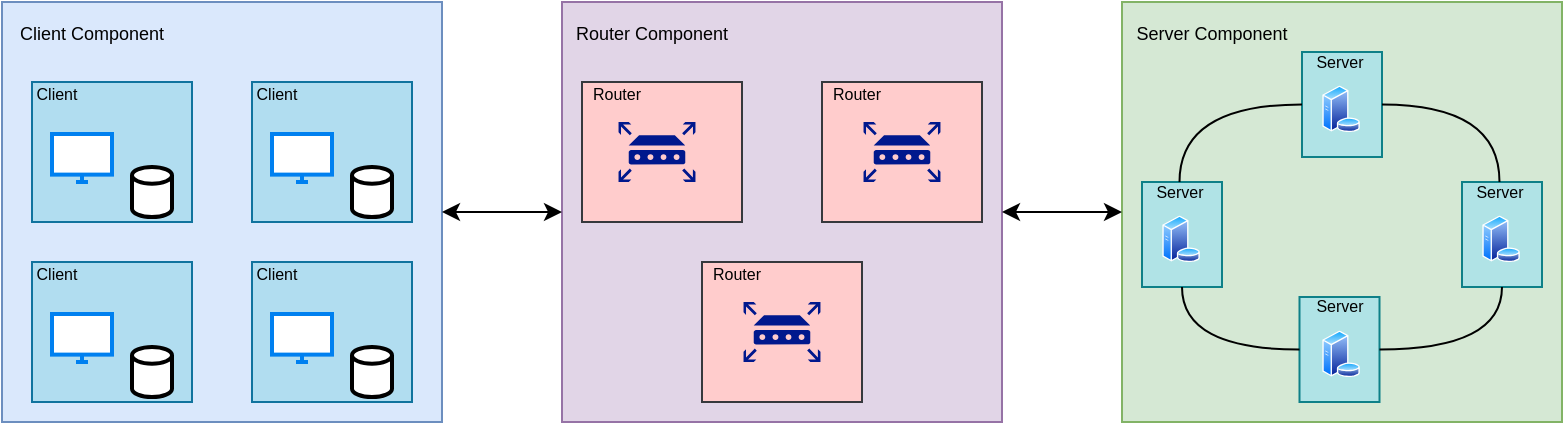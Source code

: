 <mxfile version="22.0.8" type="device">
  <diagram name="Página-1" id="5yYeRrq-S8MS-MT5Pz1-">
    <mxGraphModel dx="1060" dy="689" grid="1" gridSize="10" guides="1" tooltips="1" connect="1" arrows="1" fold="1" page="1" pageScale="1" pageWidth="827" pageHeight="130" math="0" shadow="0">
      <root>
        <mxCell id="0" />
        <mxCell id="1" parent="0" />
        <mxCell id="lgyd39TLqpP7tAcY2jis-1" value="" style="rounded=0;whiteSpace=wrap;html=1;fillColor=#dae8fc;strokeColor=#6c8ebf;" vertex="1" parent="1">
          <mxGeometry x="20" y="20" width="220" height="210" as="geometry" />
        </mxCell>
        <mxCell id="lgyd39TLqpP7tAcY2jis-2" value="&lt;font style=&quot;font-size: 9px;&quot;&gt;Client Component&lt;/font&gt;" style="text;html=1;strokeColor=none;fillColor=none;align=center;verticalAlign=middle;whiteSpace=wrap;rounded=0;" vertex="1" parent="1">
          <mxGeometry x="20" y="20" width="90" height="30" as="geometry" />
        </mxCell>
        <mxCell id="lgyd39TLqpP7tAcY2jis-11" value="" style="group" vertex="1" connectable="0" parent="1">
          <mxGeometry x="30" y="60" width="85" height="70" as="geometry" />
        </mxCell>
        <mxCell id="lgyd39TLqpP7tAcY2jis-4" value="" style="rounded=0;whiteSpace=wrap;html=1;fillColor=#b1ddf0;strokeColor=#10739e;" vertex="1" parent="lgyd39TLqpP7tAcY2jis-11">
          <mxGeometry x="5" width="80" height="70" as="geometry" />
        </mxCell>
        <mxCell id="lgyd39TLqpP7tAcY2jis-5" value="&lt;font style=&quot;font-size: 8px;&quot;&gt;Client&lt;/font&gt;" style="text;html=1;strokeColor=none;fillColor=none;align=center;verticalAlign=middle;whiteSpace=wrap;rounded=0;" vertex="1" parent="lgyd39TLqpP7tAcY2jis-11">
          <mxGeometry width="35" height="10" as="geometry" />
        </mxCell>
        <mxCell id="lgyd39TLqpP7tAcY2jis-6" value="" style="html=1;verticalLabelPosition=bottom;align=center;labelBackgroundColor=#ffffff;verticalAlign=top;strokeWidth=2;strokeColor=#0080F0;shadow=0;dashed=0;shape=mxgraph.ios7.icons.monitor;" vertex="1" parent="lgyd39TLqpP7tAcY2jis-11">
          <mxGeometry x="15" y="26" width="30" height="24" as="geometry" />
        </mxCell>
        <mxCell id="lgyd39TLqpP7tAcY2jis-9" value="" style="strokeWidth=2;html=1;shape=mxgraph.flowchart.database;whiteSpace=wrap;" vertex="1" parent="lgyd39TLqpP7tAcY2jis-11">
          <mxGeometry x="55" y="42.5" width="20" height="25" as="geometry" />
        </mxCell>
        <mxCell id="lgyd39TLqpP7tAcY2jis-17" value="" style="group" vertex="1" connectable="0" parent="1">
          <mxGeometry x="140" y="60" width="85" height="70" as="geometry" />
        </mxCell>
        <mxCell id="lgyd39TLqpP7tAcY2jis-18" value="" style="rounded=0;whiteSpace=wrap;html=1;fillColor=#b1ddf0;strokeColor=#10739e;" vertex="1" parent="lgyd39TLqpP7tAcY2jis-17">
          <mxGeometry x="5" width="80" height="70" as="geometry" />
        </mxCell>
        <mxCell id="lgyd39TLqpP7tAcY2jis-19" value="&lt;font style=&quot;font-size: 8px;&quot;&gt;Client&lt;/font&gt;" style="text;html=1;strokeColor=none;fillColor=none;align=center;verticalAlign=middle;whiteSpace=wrap;rounded=0;" vertex="1" parent="lgyd39TLqpP7tAcY2jis-17">
          <mxGeometry width="35" height="10" as="geometry" />
        </mxCell>
        <mxCell id="lgyd39TLqpP7tAcY2jis-20" value="" style="html=1;verticalLabelPosition=bottom;align=center;labelBackgroundColor=#ffffff;verticalAlign=top;strokeWidth=2;strokeColor=#0080F0;shadow=0;dashed=0;shape=mxgraph.ios7.icons.monitor;" vertex="1" parent="lgyd39TLqpP7tAcY2jis-17">
          <mxGeometry x="15" y="26" width="30" height="24" as="geometry" />
        </mxCell>
        <mxCell id="lgyd39TLqpP7tAcY2jis-21" value="" style="strokeWidth=2;html=1;shape=mxgraph.flowchart.database;whiteSpace=wrap;" vertex="1" parent="lgyd39TLqpP7tAcY2jis-17">
          <mxGeometry x="55" y="42.5" width="20" height="25" as="geometry" />
        </mxCell>
        <mxCell id="lgyd39TLqpP7tAcY2jis-22" value="" style="group" vertex="1" connectable="0" parent="1">
          <mxGeometry x="30" y="150" width="85" height="70" as="geometry" />
        </mxCell>
        <mxCell id="lgyd39TLqpP7tAcY2jis-23" value="" style="rounded=0;whiteSpace=wrap;html=1;fillColor=#b1ddf0;strokeColor=#10739e;" vertex="1" parent="lgyd39TLqpP7tAcY2jis-22">
          <mxGeometry x="5" width="80" height="70" as="geometry" />
        </mxCell>
        <mxCell id="lgyd39TLqpP7tAcY2jis-24" value="&lt;font style=&quot;font-size: 8px;&quot;&gt;Client&lt;/font&gt;" style="text;html=1;strokeColor=none;fillColor=none;align=center;verticalAlign=middle;whiteSpace=wrap;rounded=0;" vertex="1" parent="lgyd39TLqpP7tAcY2jis-22">
          <mxGeometry width="35" height="10" as="geometry" />
        </mxCell>
        <mxCell id="lgyd39TLqpP7tAcY2jis-25" value="" style="html=1;verticalLabelPosition=bottom;align=center;labelBackgroundColor=#ffffff;verticalAlign=top;strokeWidth=2;strokeColor=#0080F0;shadow=0;dashed=0;shape=mxgraph.ios7.icons.monitor;" vertex="1" parent="lgyd39TLqpP7tAcY2jis-22">
          <mxGeometry x="15" y="26" width="30" height="24" as="geometry" />
        </mxCell>
        <mxCell id="lgyd39TLqpP7tAcY2jis-26" value="" style="strokeWidth=2;html=1;shape=mxgraph.flowchart.database;whiteSpace=wrap;" vertex="1" parent="lgyd39TLqpP7tAcY2jis-22">
          <mxGeometry x="55" y="42.5" width="20" height="25" as="geometry" />
        </mxCell>
        <mxCell id="lgyd39TLqpP7tAcY2jis-27" value="" style="group" vertex="1" connectable="0" parent="1">
          <mxGeometry x="140" y="150" width="85" height="70" as="geometry" />
        </mxCell>
        <mxCell id="lgyd39TLqpP7tAcY2jis-28" value="" style="rounded=0;whiteSpace=wrap;html=1;fillColor=#b1ddf0;strokeColor=#10739e;" vertex="1" parent="lgyd39TLqpP7tAcY2jis-27">
          <mxGeometry x="5" width="80" height="70" as="geometry" />
        </mxCell>
        <mxCell id="lgyd39TLqpP7tAcY2jis-29" value="&lt;font style=&quot;font-size: 8px;&quot;&gt;Client&lt;/font&gt;" style="text;html=1;strokeColor=none;fillColor=none;align=center;verticalAlign=middle;whiteSpace=wrap;rounded=0;" vertex="1" parent="lgyd39TLqpP7tAcY2jis-27">
          <mxGeometry width="35" height="10" as="geometry" />
        </mxCell>
        <mxCell id="lgyd39TLqpP7tAcY2jis-30" value="" style="html=1;verticalLabelPosition=bottom;align=center;labelBackgroundColor=#ffffff;verticalAlign=top;strokeWidth=2;strokeColor=#0080F0;shadow=0;dashed=0;shape=mxgraph.ios7.icons.monitor;" vertex="1" parent="lgyd39TLqpP7tAcY2jis-27">
          <mxGeometry x="15" y="26" width="30" height="24" as="geometry" />
        </mxCell>
        <mxCell id="lgyd39TLqpP7tAcY2jis-31" value="" style="strokeWidth=2;html=1;shape=mxgraph.flowchart.database;whiteSpace=wrap;" vertex="1" parent="lgyd39TLqpP7tAcY2jis-27">
          <mxGeometry x="55" y="42.5" width="20" height="25" as="geometry" />
        </mxCell>
        <mxCell id="lgyd39TLqpP7tAcY2jis-34" value="" style="rounded=0;whiteSpace=wrap;html=1;fillColor=#e1d5e7;strokeColor=#9673a6;" vertex="1" parent="1">
          <mxGeometry x="300" y="20" width="220" height="210" as="geometry" />
        </mxCell>
        <mxCell id="lgyd39TLqpP7tAcY2jis-35" value="" style="rounded=0;whiteSpace=wrap;html=1;fillColor=#d5e8d4;strokeColor=#82b366;" vertex="1" parent="1">
          <mxGeometry x="580" y="20" width="220" height="210" as="geometry" />
        </mxCell>
        <mxCell id="lgyd39TLqpP7tAcY2jis-36" value="&lt;font style=&quot;font-size: 9px;&quot;&gt;Router Component&lt;/font&gt;" style="text;html=1;strokeColor=none;fillColor=none;align=center;verticalAlign=middle;whiteSpace=wrap;rounded=0;" vertex="1" parent="1">
          <mxGeometry x="300" y="20" width="90" height="30" as="geometry" />
        </mxCell>
        <mxCell id="lgyd39TLqpP7tAcY2jis-37" value="&lt;font style=&quot;font-size: 9px;&quot;&gt;Server Component&lt;/font&gt;" style="text;html=1;strokeColor=none;fillColor=none;align=center;verticalAlign=middle;whiteSpace=wrap;rounded=0;" vertex="1" parent="1">
          <mxGeometry x="580" y="20" width="90" height="30" as="geometry" />
        </mxCell>
        <mxCell id="lgyd39TLqpP7tAcY2jis-40" value="" style="group" vertex="1" connectable="0" parent="1">
          <mxGeometry x="305" y="60" width="85" height="70" as="geometry" />
        </mxCell>
        <mxCell id="lgyd39TLqpP7tAcY2jis-48" value="" style="group;fillColor=#fad9d5;strokeColor=#ae4132;" vertex="1" connectable="0" parent="lgyd39TLqpP7tAcY2jis-40">
          <mxGeometry x="5" width="80" height="70" as="geometry" />
        </mxCell>
        <mxCell id="lgyd39TLqpP7tAcY2jis-41" value="" style="rounded=0;whiteSpace=wrap;html=1;fillColor=#ffcccc;strokeColor=#36393d;" vertex="1" parent="lgyd39TLqpP7tAcY2jis-48">
          <mxGeometry width="80" height="70" as="geometry" />
        </mxCell>
        <mxCell id="lgyd39TLqpP7tAcY2jis-42" value="&lt;font style=&quot;font-size: 8px;&quot;&gt;Router&lt;br&gt;&lt;/font&gt;" style="text;html=1;strokeColor=none;fillColor=none;align=center;verticalAlign=middle;whiteSpace=wrap;rounded=0;" vertex="1" parent="lgyd39TLqpP7tAcY2jis-48">
          <mxGeometry width="35" height="10" as="geometry" />
        </mxCell>
        <mxCell id="lgyd39TLqpP7tAcY2jis-46" value="" style="sketch=0;aspect=fixed;pointerEvents=1;shadow=0;dashed=0;html=1;strokeColor=none;labelPosition=center;verticalLabelPosition=bottom;verticalAlign=top;align=center;fillColor=#00188D;shape=mxgraph.mscae.enterprise.router" vertex="1" parent="lgyd39TLqpP7tAcY2jis-40">
          <mxGeometry x="23.27" y="20" width="38.46" height="30" as="geometry" />
        </mxCell>
        <mxCell id="lgyd39TLqpP7tAcY2jis-51" value="" style="group;fillColor=#fad9d5;strokeColor=#ae4132;" vertex="1" connectable="0" parent="1">
          <mxGeometry x="430" y="60" width="80" height="70" as="geometry" />
        </mxCell>
        <mxCell id="lgyd39TLqpP7tAcY2jis-52" value="" style="rounded=0;whiteSpace=wrap;html=1;fillColor=#ffcccc;strokeColor=#36393d;" vertex="1" parent="lgyd39TLqpP7tAcY2jis-51">
          <mxGeometry width="80" height="70" as="geometry" />
        </mxCell>
        <mxCell id="lgyd39TLqpP7tAcY2jis-53" value="&lt;font style=&quot;font-size: 8px;&quot;&gt;Router&lt;br&gt;&lt;/font&gt;" style="text;html=1;strokeColor=none;fillColor=none;align=center;verticalAlign=middle;whiteSpace=wrap;rounded=0;" vertex="1" parent="lgyd39TLqpP7tAcY2jis-51">
          <mxGeometry width="35" height="10" as="geometry" />
        </mxCell>
        <mxCell id="lgyd39TLqpP7tAcY2jis-54" value="" style="sketch=0;aspect=fixed;pointerEvents=1;shadow=0;dashed=0;html=1;strokeColor=none;labelPosition=center;verticalLabelPosition=bottom;verticalAlign=top;align=center;fillColor=#00188D;shape=mxgraph.mscae.enterprise.router" vertex="1" parent="lgyd39TLqpP7tAcY2jis-51">
          <mxGeometry x="20.77" y="20" width="38.46" height="30" as="geometry" />
        </mxCell>
        <mxCell id="lgyd39TLqpP7tAcY2jis-56" value="" style="group;fillColor=#fad9d5;strokeColor=#ae4132;" vertex="1" connectable="0" parent="1">
          <mxGeometry x="370" y="150" width="80" height="70" as="geometry" />
        </mxCell>
        <mxCell id="lgyd39TLqpP7tAcY2jis-57" value="" style="rounded=0;whiteSpace=wrap;html=1;fillColor=#ffcccc;strokeColor=#36393d;" vertex="1" parent="lgyd39TLqpP7tAcY2jis-56">
          <mxGeometry width="80" height="70" as="geometry" />
        </mxCell>
        <mxCell id="lgyd39TLqpP7tAcY2jis-58" value="&lt;font style=&quot;font-size: 8px;&quot;&gt;Router&lt;br&gt;&lt;/font&gt;" style="text;html=1;strokeColor=none;fillColor=none;align=center;verticalAlign=middle;whiteSpace=wrap;rounded=0;" vertex="1" parent="lgyd39TLqpP7tAcY2jis-56">
          <mxGeometry width="35" height="10" as="geometry" />
        </mxCell>
        <mxCell id="lgyd39TLqpP7tAcY2jis-59" value="" style="sketch=0;aspect=fixed;pointerEvents=1;shadow=0;dashed=0;html=1;strokeColor=none;labelPosition=center;verticalLabelPosition=bottom;verticalAlign=top;align=center;fillColor=#00188D;shape=mxgraph.mscae.enterprise.router" vertex="1" parent="lgyd39TLqpP7tAcY2jis-56">
          <mxGeometry x="20.77" y="20" width="38.46" height="30" as="geometry" />
        </mxCell>
        <mxCell id="lgyd39TLqpP7tAcY2jis-62" value="" style="group;fillColor=#fad9d5;strokeColor=#ae4132;" vertex="1" connectable="0" parent="1">
          <mxGeometry x="590" y="110" width="40" height="52.5" as="geometry" />
        </mxCell>
        <mxCell id="lgyd39TLqpP7tAcY2jis-67" value="" style="group" vertex="1" connectable="0" parent="lgyd39TLqpP7tAcY2jis-62">
          <mxGeometry width="40" height="52.5" as="geometry" />
        </mxCell>
        <mxCell id="lgyd39TLqpP7tAcY2jis-63" value="" style="rounded=0;whiteSpace=wrap;html=1;fillColor=#b0e3e6;strokeColor=#0e8088;" vertex="1" parent="lgyd39TLqpP7tAcY2jis-67">
          <mxGeometry width="40" height="52.5" as="geometry" />
        </mxCell>
        <mxCell id="lgyd39TLqpP7tAcY2jis-64" value="&lt;font style=&quot;font-size: 8px;&quot;&gt;Server&lt;br&gt;&lt;/font&gt;" style="text;html=1;strokeColor=none;fillColor=none;align=center;verticalAlign=middle;whiteSpace=wrap;rounded=0;" vertex="1" parent="lgyd39TLqpP7tAcY2jis-67">
          <mxGeometry x="10" width="17.5" height="7.5" as="geometry" />
        </mxCell>
        <mxCell id="lgyd39TLqpP7tAcY2jis-66" value="" style="image;aspect=fixed;perimeter=ellipsePerimeter;html=1;align=center;shadow=0;dashed=0;spacingTop=3;image=img/lib/active_directory/database_server.svg;" vertex="1" parent="lgyd39TLqpP7tAcY2jis-67">
          <mxGeometry x="10" y="16.75" width="19.06" height="23.25" as="geometry" />
        </mxCell>
        <mxCell id="lgyd39TLqpP7tAcY2jis-75" value="" style="group" vertex="1" connectable="0" parent="1">
          <mxGeometry x="670" y="45" width="40" height="52.5" as="geometry" />
        </mxCell>
        <mxCell id="lgyd39TLqpP7tAcY2jis-76" value="" style="rounded=0;whiteSpace=wrap;html=1;fillColor=#b0e3e6;strokeColor=#0e8088;" vertex="1" parent="lgyd39TLqpP7tAcY2jis-75">
          <mxGeometry width="40" height="52.5" as="geometry" />
        </mxCell>
        <mxCell id="lgyd39TLqpP7tAcY2jis-77" value="&lt;font style=&quot;font-size: 8px;&quot;&gt;Server&lt;br&gt;&lt;/font&gt;" style="text;html=1;strokeColor=none;fillColor=none;align=center;verticalAlign=middle;whiteSpace=wrap;rounded=0;" vertex="1" parent="lgyd39TLqpP7tAcY2jis-75">
          <mxGeometry x="10" width="17.5" height="7.5" as="geometry" />
        </mxCell>
        <mxCell id="lgyd39TLqpP7tAcY2jis-78" value="" style="image;aspect=fixed;perimeter=ellipsePerimeter;html=1;align=center;shadow=0;dashed=0;spacingTop=3;image=img/lib/active_directory/database_server.svg;" vertex="1" parent="lgyd39TLqpP7tAcY2jis-75">
          <mxGeometry x="10" y="16.75" width="19.06" height="23.25" as="geometry" />
        </mxCell>
        <mxCell id="lgyd39TLqpP7tAcY2jis-84" value="" style="group" vertex="1" connectable="0" parent="1">
          <mxGeometry x="750" y="110" width="40" height="52.5" as="geometry" />
        </mxCell>
        <mxCell id="lgyd39TLqpP7tAcY2jis-85" value="" style="rounded=0;whiteSpace=wrap;html=1;fillColor=#b0e3e6;strokeColor=#0e8088;" vertex="1" parent="lgyd39TLqpP7tAcY2jis-84">
          <mxGeometry width="40" height="52.5" as="geometry" />
        </mxCell>
        <mxCell id="lgyd39TLqpP7tAcY2jis-86" value="&lt;font style=&quot;font-size: 8px;&quot;&gt;Server&lt;br&gt;&lt;/font&gt;" style="text;html=1;strokeColor=none;fillColor=none;align=center;verticalAlign=middle;whiteSpace=wrap;rounded=0;" vertex="1" parent="lgyd39TLqpP7tAcY2jis-84">
          <mxGeometry x="10" width="17.5" height="7.5" as="geometry" />
        </mxCell>
        <mxCell id="lgyd39TLqpP7tAcY2jis-87" value="" style="image;aspect=fixed;perimeter=ellipsePerimeter;html=1;align=center;shadow=0;dashed=0;spacingTop=3;image=img/lib/active_directory/database_server.svg;" vertex="1" parent="lgyd39TLqpP7tAcY2jis-84">
          <mxGeometry x="10" y="16.75" width="19.06" height="23.25" as="geometry" />
        </mxCell>
        <mxCell id="lgyd39TLqpP7tAcY2jis-92" value="" style="group" vertex="1" connectable="0" parent="1">
          <mxGeometry x="670" y="167.5" width="40" height="52.5" as="geometry" />
        </mxCell>
        <mxCell id="lgyd39TLqpP7tAcY2jis-93" value="" style="rounded=0;whiteSpace=wrap;html=1;fillColor=#b0e3e6;strokeColor=#0e8088;" vertex="1" parent="lgyd39TLqpP7tAcY2jis-92">
          <mxGeometry x="-1.25" width="40" height="52.5" as="geometry" />
        </mxCell>
        <mxCell id="lgyd39TLqpP7tAcY2jis-94" value="&lt;font style=&quot;font-size: 8px;&quot;&gt;Server&lt;br&gt;&lt;/font&gt;" style="text;html=1;strokeColor=none;fillColor=none;align=center;verticalAlign=middle;whiteSpace=wrap;rounded=0;" vertex="1" parent="lgyd39TLqpP7tAcY2jis-92">
          <mxGeometry x="10" width="17.5" height="7.5" as="geometry" />
        </mxCell>
        <mxCell id="lgyd39TLqpP7tAcY2jis-95" value="" style="image;aspect=fixed;perimeter=ellipsePerimeter;html=1;align=center;shadow=0;dashed=0;spacingTop=3;image=img/lib/active_directory/database_server.svg;" vertex="1" parent="lgyd39TLqpP7tAcY2jis-92">
          <mxGeometry x="10" y="16.75" width="19.06" height="23.25" as="geometry" />
        </mxCell>
        <mxCell id="lgyd39TLqpP7tAcY2jis-102" value="" style="endArrow=classic;startArrow=classic;html=1;rounded=0;entryX=0;entryY=0.5;entryDx=0;entryDy=0;exitX=1;exitY=0.5;exitDx=0;exitDy=0;" edge="1" parent="1" source="lgyd39TLqpP7tAcY2jis-1" target="lgyd39TLqpP7tAcY2jis-34">
          <mxGeometry width="50" height="50" relative="1" as="geometry">
            <mxPoint x="250" y="165" as="sourcePoint" />
            <mxPoint x="300" y="115" as="targetPoint" />
          </mxGeometry>
        </mxCell>
        <mxCell id="lgyd39TLqpP7tAcY2jis-103" value="" style="endArrow=classic;startArrow=classic;html=1;rounded=0;" edge="1" parent="1" source="lgyd39TLqpP7tAcY2jis-34">
          <mxGeometry width="50" height="50" relative="1" as="geometry">
            <mxPoint x="520" y="175" as="sourcePoint" />
            <mxPoint x="580" y="125" as="targetPoint" />
          </mxGeometry>
        </mxCell>
        <mxCell id="lgyd39TLqpP7tAcY2jis-124" style="edgeStyle=orthogonalEdgeStyle;rounded=0;orthogonalLoop=1;jettySize=auto;html=1;exitX=0.5;exitY=0;exitDx=0;exitDy=0;entryX=0;entryY=0.5;entryDx=0;entryDy=0;curved=1;endArrow=none;endFill=0;" edge="1" parent="1" source="lgyd39TLqpP7tAcY2jis-64" target="lgyd39TLqpP7tAcY2jis-76">
          <mxGeometry relative="1" as="geometry" />
        </mxCell>
        <mxCell id="lgyd39TLqpP7tAcY2jis-125" style="edgeStyle=orthogonalEdgeStyle;rounded=0;orthogonalLoop=1;jettySize=auto;html=1;exitX=0.5;exitY=0;exitDx=0;exitDy=0;entryX=1;entryY=0.5;entryDx=0;entryDy=0;curved=1;endArrow=none;endFill=0;" edge="1" parent="1" source="lgyd39TLqpP7tAcY2jis-86" target="lgyd39TLqpP7tAcY2jis-76">
          <mxGeometry relative="1" as="geometry">
            <mxPoint x="619" y="108" as="sourcePoint" />
            <mxPoint x="680" y="76" as="targetPoint" />
          </mxGeometry>
        </mxCell>
        <mxCell id="lgyd39TLqpP7tAcY2jis-126" style="edgeStyle=orthogonalEdgeStyle;rounded=0;orthogonalLoop=1;jettySize=auto;html=1;exitX=1;exitY=0.5;exitDx=0;exitDy=0;entryX=0.5;entryY=1;entryDx=0;entryDy=0;curved=1;endArrow=none;endFill=0;" edge="1" parent="1" source="lgyd39TLqpP7tAcY2jis-93" target="lgyd39TLqpP7tAcY2jis-85">
          <mxGeometry relative="1" as="geometry">
            <mxPoint x="629" y="118" as="sourcePoint" />
            <mxPoint x="690" y="86" as="targetPoint" />
          </mxGeometry>
        </mxCell>
        <mxCell id="lgyd39TLqpP7tAcY2jis-127" style="edgeStyle=orthogonalEdgeStyle;rounded=0;orthogonalLoop=1;jettySize=auto;html=1;exitX=0.5;exitY=1;exitDx=0;exitDy=0;entryX=0;entryY=0.5;entryDx=0;entryDy=0;curved=1;endArrow=none;endFill=0;" edge="1" parent="1" source="lgyd39TLqpP7tAcY2jis-63" target="lgyd39TLqpP7tAcY2jis-93">
          <mxGeometry relative="1" as="geometry">
            <mxPoint x="639" y="128" as="sourcePoint" />
            <mxPoint x="700" y="96" as="targetPoint" />
          </mxGeometry>
        </mxCell>
      </root>
    </mxGraphModel>
  </diagram>
</mxfile>
